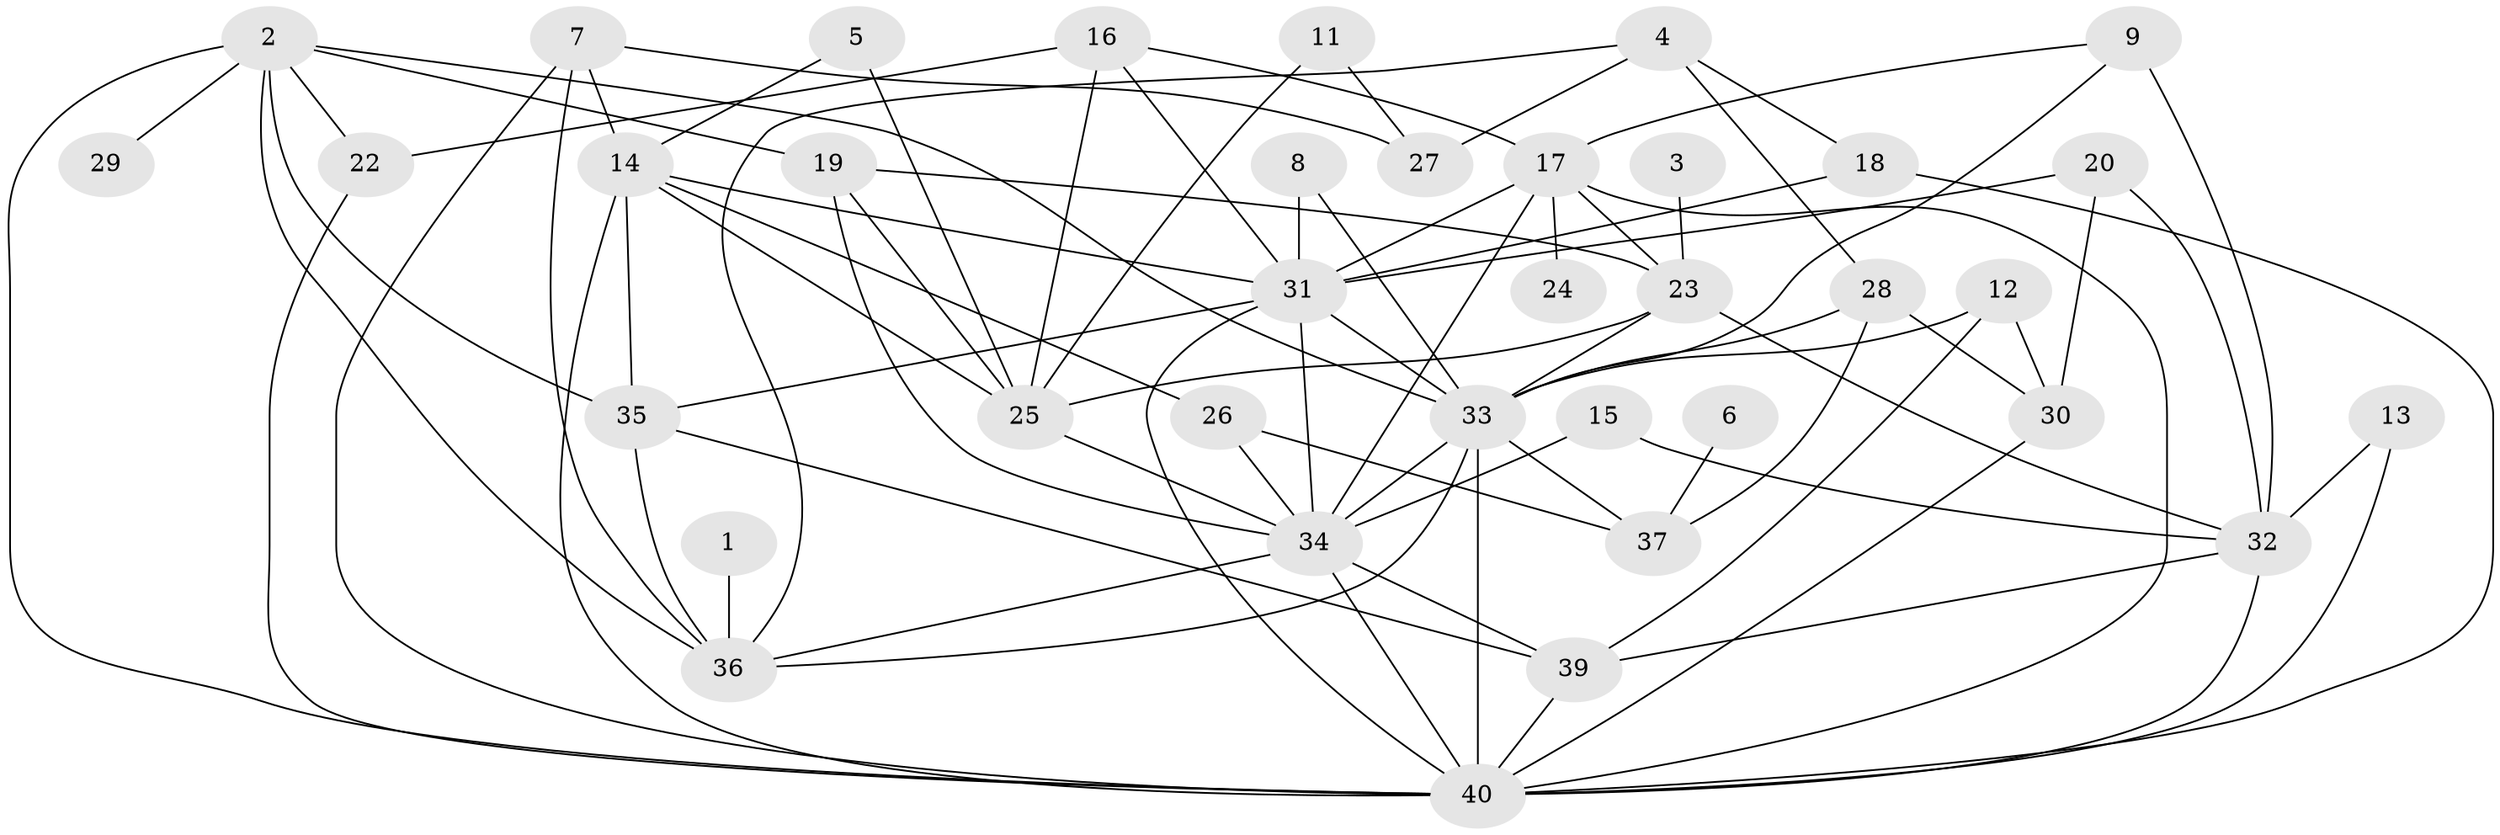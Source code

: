 // original degree distribution, {3: 0.26582278481012656, 7: 0.0379746835443038, 2: 0.16455696202531644, 1: 0.12658227848101267, 5: 0.11392405063291139, 6: 0.0379746835443038, 10: 0.012658227848101266, 4: 0.189873417721519, 0: 0.0379746835443038, 9: 0.012658227848101266}
// Generated by graph-tools (version 1.1) at 2025/25/03/09/25 03:25:20]
// undirected, 37 vertices, 83 edges
graph export_dot {
graph [start="1"]
  node [color=gray90,style=filled];
  1;
  2;
  3;
  4;
  5;
  6;
  7;
  8;
  9;
  11;
  12;
  13;
  14;
  15;
  16;
  17;
  18;
  19;
  20;
  22;
  23;
  24;
  25;
  26;
  27;
  28;
  29;
  30;
  31;
  32;
  33;
  34;
  35;
  36;
  37;
  39;
  40;
  1 -- 36 [weight=1.0];
  2 -- 19 [weight=1.0];
  2 -- 22 [weight=1.0];
  2 -- 29 [weight=1.0];
  2 -- 33 [weight=1.0];
  2 -- 35 [weight=1.0];
  2 -- 36 [weight=1.0];
  2 -- 40 [weight=1.0];
  3 -- 23 [weight=1.0];
  4 -- 18 [weight=1.0];
  4 -- 27 [weight=1.0];
  4 -- 28 [weight=1.0];
  4 -- 36 [weight=1.0];
  5 -- 14 [weight=1.0];
  5 -- 25 [weight=1.0];
  6 -- 37 [weight=1.0];
  7 -- 14 [weight=1.0];
  7 -- 27 [weight=1.0];
  7 -- 36 [weight=1.0];
  7 -- 40 [weight=1.0];
  8 -- 31 [weight=1.0];
  8 -- 33 [weight=1.0];
  9 -- 17 [weight=1.0];
  9 -- 32 [weight=2.0];
  9 -- 33 [weight=1.0];
  11 -- 25 [weight=1.0];
  11 -- 27 [weight=1.0];
  12 -- 30 [weight=1.0];
  12 -- 33 [weight=1.0];
  12 -- 39 [weight=1.0];
  13 -- 32 [weight=1.0];
  13 -- 40 [weight=2.0];
  14 -- 25 [weight=1.0];
  14 -- 26 [weight=1.0];
  14 -- 31 [weight=1.0];
  14 -- 35 [weight=1.0];
  14 -- 40 [weight=2.0];
  15 -- 32 [weight=1.0];
  15 -- 34 [weight=1.0];
  16 -- 17 [weight=1.0];
  16 -- 22 [weight=1.0];
  16 -- 25 [weight=1.0];
  16 -- 31 [weight=1.0];
  17 -- 23 [weight=1.0];
  17 -- 24 [weight=1.0];
  17 -- 31 [weight=1.0];
  17 -- 34 [weight=1.0];
  17 -- 40 [weight=1.0];
  18 -- 31 [weight=1.0];
  18 -- 40 [weight=1.0];
  19 -- 23 [weight=1.0];
  19 -- 25 [weight=1.0];
  19 -- 34 [weight=1.0];
  20 -- 30 [weight=1.0];
  20 -- 31 [weight=1.0];
  20 -- 32 [weight=1.0];
  22 -- 40 [weight=1.0];
  23 -- 25 [weight=1.0];
  23 -- 32 [weight=1.0];
  23 -- 33 [weight=1.0];
  25 -- 34 [weight=1.0];
  26 -- 34 [weight=1.0];
  26 -- 37 [weight=1.0];
  28 -- 30 [weight=1.0];
  28 -- 33 [weight=1.0];
  28 -- 37 [weight=1.0];
  30 -- 40 [weight=1.0];
  31 -- 33 [weight=2.0];
  31 -- 34 [weight=2.0];
  31 -- 35 [weight=1.0];
  31 -- 40 [weight=2.0];
  32 -- 39 [weight=1.0];
  32 -- 40 [weight=1.0];
  33 -- 34 [weight=2.0];
  33 -- 36 [weight=1.0];
  33 -- 37 [weight=1.0];
  33 -- 40 [weight=2.0];
  34 -- 36 [weight=1.0];
  34 -- 39 [weight=1.0];
  34 -- 40 [weight=1.0];
  35 -- 36 [weight=1.0];
  35 -- 39 [weight=1.0];
  39 -- 40 [weight=1.0];
}
